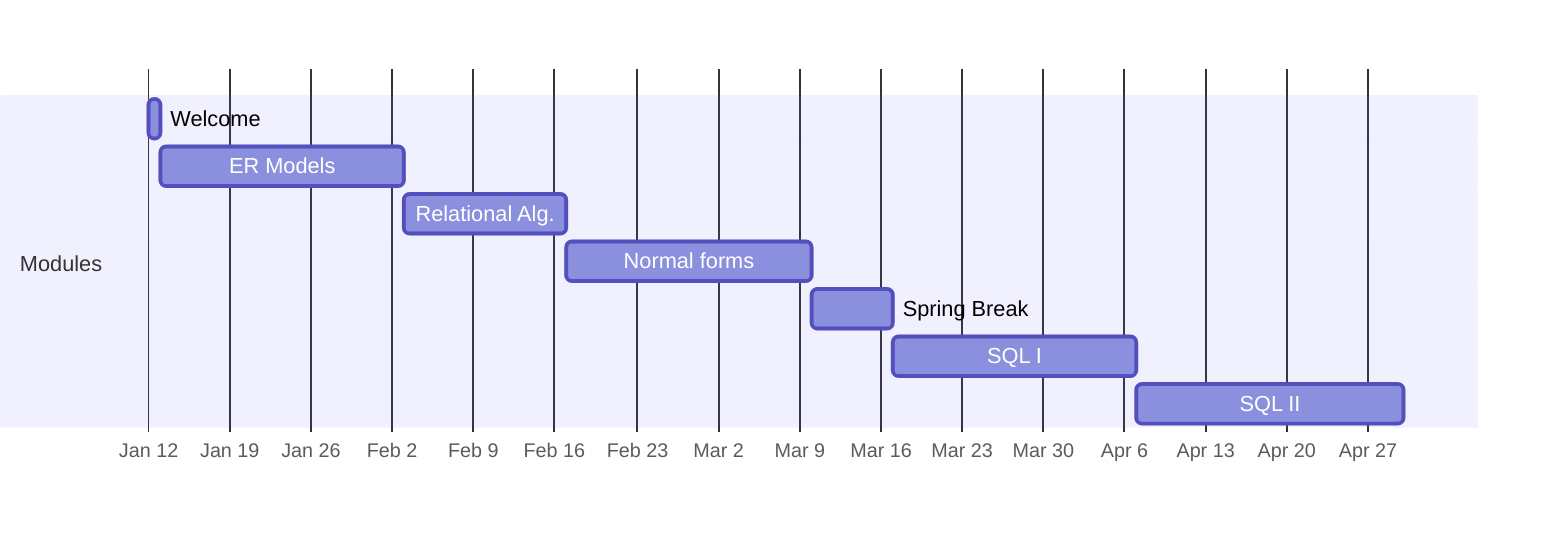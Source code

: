 gantt
    dateFormat YYYY-MM-DD
    axisFormat %b %e
    todayMarker stroke-width:7px,stroke:#FFB300,opacity:0.5

    section Modules
    Welcome : m0, 2025-01-12, 2025-01-13
    ER Models : m1, 2025-01-13, 2025-02-03
    Relational Alg. : m2, 2025-02-03, 2025-02-17
    Normal forms : m3, 2025-02-17, 2025-03-10
    Spring Break : m4, 2025-03-10, 2025-03-17
    SQL I : m5, 2025-03-17, 2025-04-07
    SQL II : m6, 2025-04-07, 2025-04-30